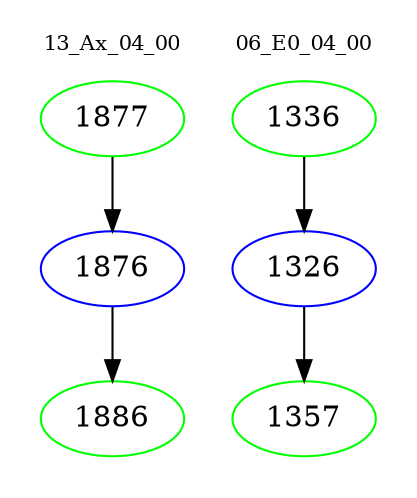 digraph{
subgraph cluster_0 {
color = white
label = "13_Ax_04_00";
fontsize=10;
T0_1877 [label="1877", color="green"]
T0_1877 -> T0_1876 [color="black"]
T0_1876 [label="1876", color="blue"]
T0_1876 -> T0_1886 [color="black"]
T0_1886 [label="1886", color="green"]
}
subgraph cluster_1 {
color = white
label = "06_E0_04_00";
fontsize=10;
T1_1336 [label="1336", color="green"]
T1_1336 -> T1_1326 [color="black"]
T1_1326 [label="1326", color="blue"]
T1_1326 -> T1_1357 [color="black"]
T1_1357 [label="1357", color="green"]
}
}
